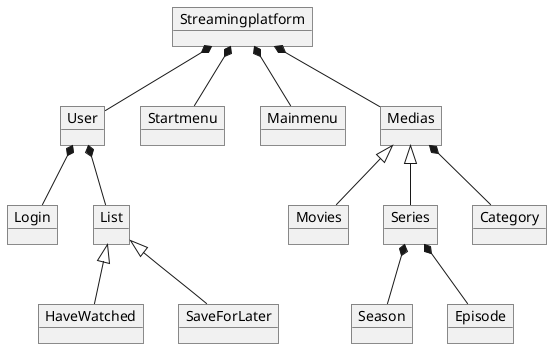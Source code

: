 @startuml
'https://plantuml.com/class-diagram

object Streamingplatform
object User
object Startmenu
object Mainmenu
object Medias
object Movies
object Series
object Season
object Episode
object Category
object Login
object List
object HaveWatched
object SaveForLater

Streamingplatform *-- User
User *-- Login
User *-- List
List <|-- HaveWatched
List <|-- SaveForLater

Streamingplatform *-- Startmenu
Streamingplatform *-- Mainmenu
Streamingplatform *-- Medias
Medias <|-- Movies
Medias <|-- Series
Medias *-- Category
Series *-- Season
Series *-- Episode
@enduml